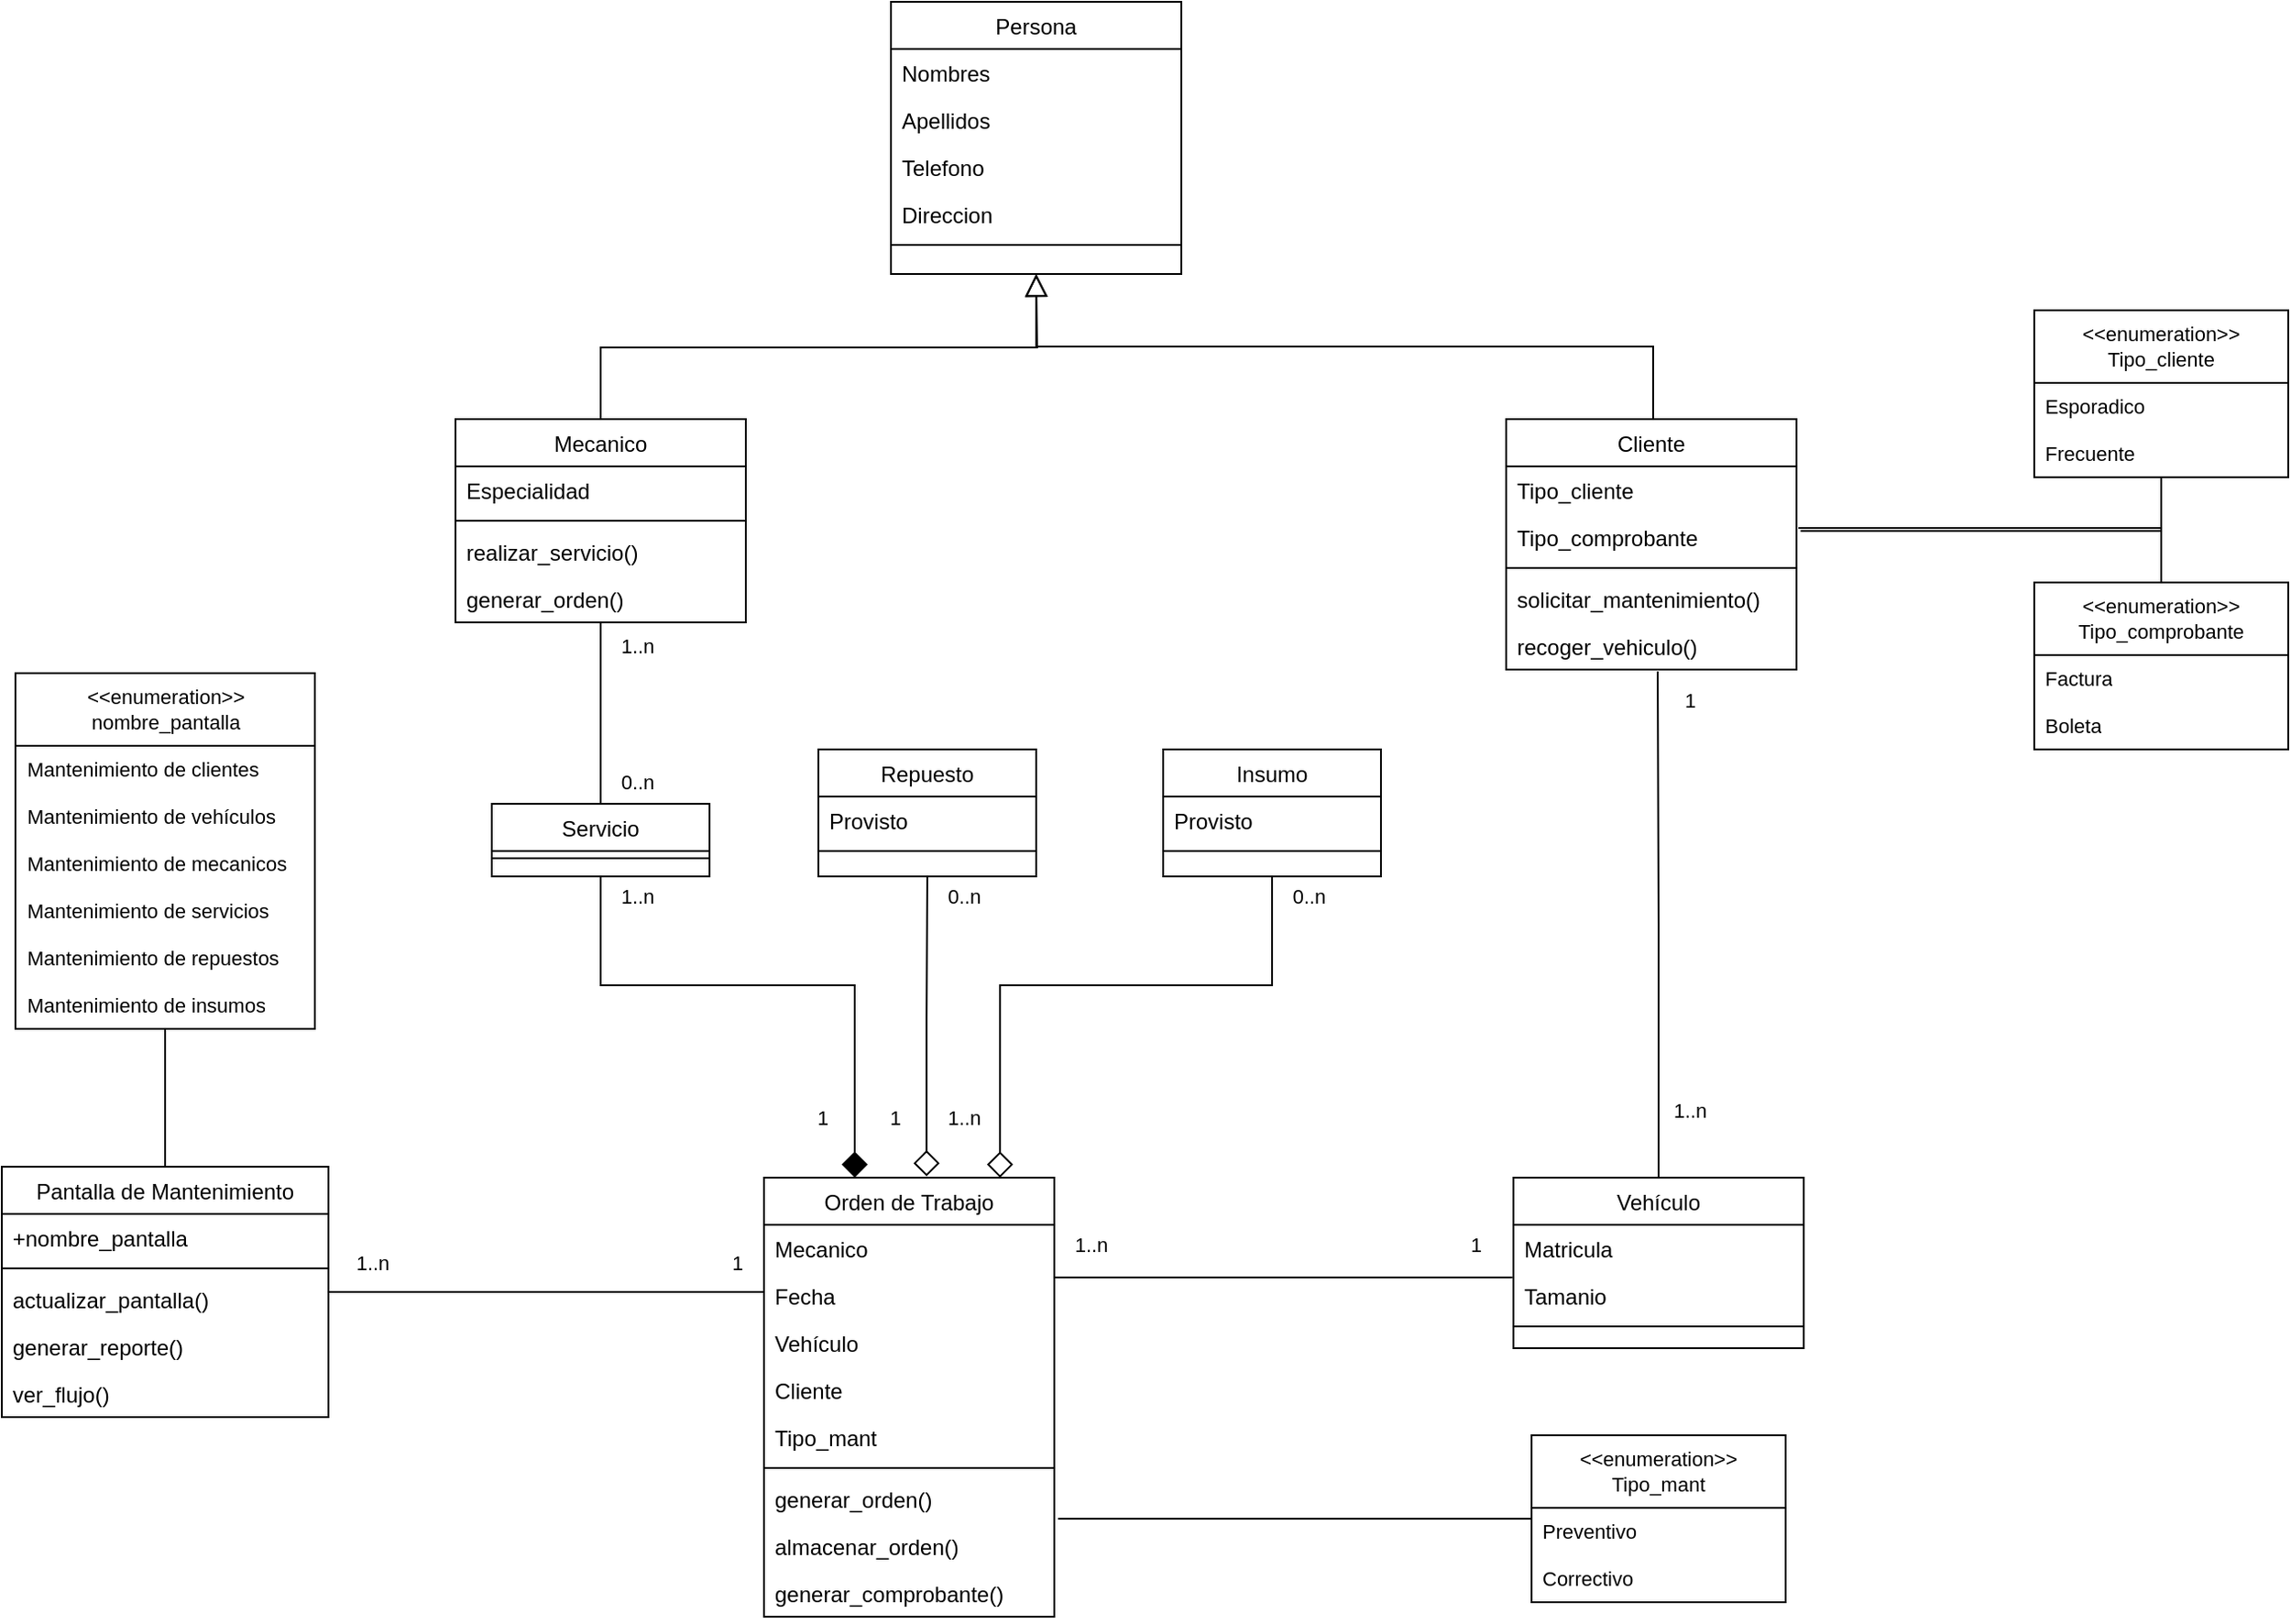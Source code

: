 <mxfile version="21.6.2" type="github">
  <diagram id="C5RBs43oDa-KdzZeNtuy" name="Page-1">
    <mxGraphModel dx="2049" dy="1137" grid="1" gridSize="10" guides="1" tooltips="1" connect="1" arrows="1" fold="1" page="1" pageScale="1" pageWidth="827" pageHeight="1169" math="0" shadow="0">
      <root>
        <mxCell id="WIyWlLk6GJQsqaUBKTNV-0" />
        <mxCell id="WIyWlLk6GJQsqaUBKTNV-1" parent="WIyWlLk6GJQsqaUBKTNV-0" />
        <mxCell id="Y1HQkw1NMaZdMYCOKT8y-12" style="edgeStyle=orthogonalEdgeStyle;rounded=0;orthogonalLoop=1;jettySize=auto;html=1;entryX=0.5;entryY=1;entryDx=0;entryDy=0;endArrow=none;endFill=0;startArrow=diamond;startFill=1;jumpSize=11;startSize=12;" edge="1" parent="WIyWlLk6GJQsqaUBKTNV-1" source="Y1HQkw1NMaZdMYCOKT8y-26" target="Y1HQkw1NMaZdMYCOKT8y-0">
          <mxGeometry relative="1" as="geometry">
            <mxPoint x="660" y="742" as="sourcePoint" />
            <Array as="points">
              <mxPoint x="660" y="692" />
              <mxPoint x="520" y="692" />
            </Array>
          </mxGeometry>
        </mxCell>
        <mxCell id="Y1HQkw1NMaZdMYCOKT8y-13" style="edgeStyle=orthogonalEdgeStyle;shape=connector;rounded=0;orthogonalLoop=1;jettySize=auto;html=1;entryX=0.5;entryY=1;entryDx=0;entryDy=0;labelBackgroundColor=default;strokeColor=default;fontFamily=Helvetica;fontSize=11;fontColor=default;endArrow=none;endFill=0;exitX=0.56;exitY=-0.003;exitDx=0;exitDy=0;exitPerimeter=0;startArrow=diamond;startFill=0;startSize=12;" edge="1" parent="WIyWlLk6GJQsqaUBKTNV-1" source="Y1HQkw1NMaZdMYCOKT8y-26" target="Y1HQkw1NMaZdMYCOKT8y-6">
          <mxGeometry relative="1" as="geometry">
            <mxPoint x="700" y="722" as="sourcePoint" />
          </mxGeometry>
        </mxCell>
        <mxCell id="Y1HQkw1NMaZdMYCOKT8y-14" style="edgeStyle=orthogonalEdgeStyle;shape=connector;rounded=0;orthogonalLoop=1;jettySize=auto;html=1;entryX=0.5;entryY=1;entryDx=0;entryDy=0;labelBackgroundColor=default;strokeColor=default;fontFamily=Helvetica;fontSize=11;fontColor=default;endArrow=none;endFill=0;exitX=0.813;exitY=0;exitDx=0;exitDy=0;startArrow=diamond;startFill=0;startSize=12;exitPerimeter=0;" edge="1" parent="WIyWlLk6GJQsqaUBKTNV-1" source="Y1HQkw1NMaZdMYCOKT8y-26" target="Y1HQkw1NMaZdMYCOKT8y-9">
          <mxGeometry relative="1" as="geometry">
            <mxPoint x="740" y="722" as="sourcePoint" />
            <Array as="points">
              <mxPoint x="740" y="692" />
              <mxPoint x="890" y="692" />
            </Array>
          </mxGeometry>
        </mxCell>
        <mxCell id="zkfFHV4jXpPFQw0GAbJ--17" value="Vehículo" style="swimlane;fontStyle=0;align=center;verticalAlign=top;childLayout=stackLayout;horizontal=1;startSize=26;horizontalStack=0;resizeParent=1;resizeLast=0;collapsible=1;marginBottom=0;rounded=0;shadow=0;strokeWidth=1;" parent="WIyWlLk6GJQsqaUBKTNV-1" vertex="1">
          <mxGeometry x="1023" y="798" width="160" height="94" as="geometry">
            <mxRectangle x="640" y="260" width="160" height="26" as="alternateBounds" />
          </mxGeometry>
        </mxCell>
        <mxCell id="zkfFHV4jXpPFQw0GAbJ--18" value="Matricula" style="text;align=left;verticalAlign=top;spacingLeft=4;spacingRight=4;overflow=hidden;rotatable=0;points=[[0,0.5],[1,0.5]];portConstraint=eastwest;" parent="zkfFHV4jXpPFQw0GAbJ--17" vertex="1">
          <mxGeometry y="26" width="160" height="26" as="geometry" />
        </mxCell>
        <mxCell id="zkfFHV4jXpPFQw0GAbJ--19" value="Tamanio" style="text;align=left;verticalAlign=top;spacingLeft=4;spacingRight=4;overflow=hidden;rotatable=0;points=[[0,0.5],[1,0.5]];portConstraint=eastwest;rounded=0;shadow=0;html=0;" parent="zkfFHV4jXpPFQw0GAbJ--17" vertex="1">
          <mxGeometry y="52" width="160" height="26" as="geometry" />
        </mxCell>
        <mxCell id="zkfFHV4jXpPFQw0GAbJ--23" value="" style="line;html=1;strokeWidth=1;align=left;verticalAlign=middle;spacingTop=-1;spacingLeft=3;spacingRight=3;rotatable=0;labelPosition=right;points=[];portConstraint=eastwest;" parent="zkfFHV4jXpPFQw0GAbJ--17" vertex="1">
          <mxGeometry y="78" width="160" height="8" as="geometry" />
        </mxCell>
        <mxCell id="zkfFHV4jXpPFQw0GAbJ--26" value="" style="endArrow=none;shadow=0;strokeWidth=1;rounded=0;endFill=0;edgeStyle=elbowEdgeStyle;elbow=vertical;exitX=1;exitY=0.5;exitDx=0;exitDy=0;entryX=-0.004;entryY=-0.03;entryDx=0;entryDy=0;entryPerimeter=0;" parent="WIyWlLk6GJQsqaUBKTNV-1" source="Y1HQkw1NMaZdMYCOKT8y-27" edge="1">
          <mxGeometry x="0.5" y="41" relative="1" as="geometry">
            <mxPoint x="780" y="790.706" as="sourcePoint" />
            <mxPoint x="1022.36" y="853.22" as="targetPoint" />
            <mxPoint x="-40" y="32" as="offset" />
            <Array as="points">
              <mxPoint x="890" y="853" />
            </Array>
          </mxGeometry>
        </mxCell>
        <mxCell id="Y1HQkw1NMaZdMYCOKT8y-0" value="Servicio" style="swimlane;fontStyle=0;align=center;verticalAlign=top;childLayout=stackLayout;horizontal=1;startSize=26;horizontalStack=0;resizeParent=1;resizeLast=0;collapsible=1;marginBottom=0;rounded=0;shadow=0;strokeWidth=1;" vertex="1" parent="WIyWlLk6GJQsqaUBKTNV-1">
          <mxGeometry x="460" y="592" width="120" height="40" as="geometry">
            <mxRectangle x="350" y="490" width="170" height="26" as="alternateBounds" />
          </mxGeometry>
        </mxCell>
        <mxCell id="Y1HQkw1NMaZdMYCOKT8y-2" value="" style="line;html=1;strokeWidth=1;align=left;verticalAlign=middle;spacingTop=-1;spacingLeft=3;spacingRight=3;rotatable=0;labelPosition=right;points=[];portConstraint=eastwest;" vertex="1" parent="Y1HQkw1NMaZdMYCOKT8y-0">
          <mxGeometry y="26" width="120" height="8" as="geometry" />
        </mxCell>
        <mxCell id="Y1HQkw1NMaZdMYCOKT8y-6" value="Repuesto" style="swimlane;fontStyle=0;align=center;verticalAlign=top;childLayout=stackLayout;horizontal=1;startSize=26;horizontalStack=0;resizeParent=1;resizeLast=0;collapsible=1;marginBottom=0;rounded=0;shadow=0;strokeWidth=1;" vertex="1" parent="WIyWlLk6GJQsqaUBKTNV-1">
          <mxGeometry x="640" y="562" width="120" height="70" as="geometry">
            <mxRectangle x="340" y="380" width="170" height="26" as="alternateBounds" />
          </mxGeometry>
        </mxCell>
        <mxCell id="Y1HQkw1NMaZdMYCOKT8y-71" value="Provisto" style="text;align=left;verticalAlign=top;spacingLeft=4;spacingRight=4;overflow=hidden;rotatable=0;points=[[0,0.5],[1,0.5]];portConstraint=eastwest;" vertex="1" parent="Y1HQkw1NMaZdMYCOKT8y-6">
          <mxGeometry y="26" width="120" height="26" as="geometry" />
        </mxCell>
        <mxCell id="Y1HQkw1NMaZdMYCOKT8y-8" value="" style="line;html=1;strokeWidth=1;align=left;verticalAlign=middle;spacingTop=-1;spacingLeft=3;spacingRight=3;rotatable=0;labelPosition=right;points=[];portConstraint=eastwest;" vertex="1" parent="Y1HQkw1NMaZdMYCOKT8y-6">
          <mxGeometry y="52" width="120" height="8" as="geometry" />
        </mxCell>
        <mxCell id="Y1HQkw1NMaZdMYCOKT8y-9" value="Insumo" style="swimlane;fontStyle=0;align=center;verticalAlign=top;childLayout=stackLayout;horizontal=1;startSize=26;horizontalStack=0;resizeParent=1;resizeLast=0;collapsible=1;marginBottom=0;rounded=0;shadow=0;strokeWidth=1;" vertex="1" parent="WIyWlLk6GJQsqaUBKTNV-1">
          <mxGeometry x="830" y="562" width="120" height="70" as="geometry">
            <mxRectangle x="340" y="380" width="170" height="26" as="alternateBounds" />
          </mxGeometry>
        </mxCell>
        <mxCell id="Y1HQkw1NMaZdMYCOKT8y-10" value="Provisto" style="text;align=left;verticalAlign=top;spacingLeft=4;spacingRight=4;overflow=hidden;rotatable=0;points=[[0,0.5],[1,0.5]];portConstraint=eastwest;" vertex="1" parent="Y1HQkw1NMaZdMYCOKT8y-9">
          <mxGeometry y="26" width="120" height="26" as="geometry" />
        </mxCell>
        <mxCell id="Y1HQkw1NMaZdMYCOKT8y-11" value="" style="line;html=1;strokeWidth=1;align=left;verticalAlign=middle;spacingTop=-1;spacingLeft=3;spacingRight=3;rotatable=0;labelPosition=right;points=[];portConstraint=eastwest;" vertex="1" parent="Y1HQkw1NMaZdMYCOKT8y-9">
          <mxGeometry y="52" width="120" height="8" as="geometry" />
        </mxCell>
        <mxCell id="Y1HQkw1NMaZdMYCOKT8y-26" value="Orden de Trabajo" style="swimlane;fontStyle=0;align=center;verticalAlign=top;childLayout=stackLayout;horizontal=1;startSize=26;horizontalStack=0;resizeParent=1;resizeLast=0;collapsible=1;marginBottom=0;rounded=0;shadow=0;strokeWidth=1;" vertex="1" parent="WIyWlLk6GJQsqaUBKTNV-1">
          <mxGeometry x="610" y="798" width="160" height="242" as="geometry">
            <mxRectangle x="500" y="647" width="160" height="26" as="alternateBounds" />
          </mxGeometry>
        </mxCell>
        <mxCell id="Y1HQkw1NMaZdMYCOKT8y-27" value="Mecanico" style="text;align=left;verticalAlign=top;spacingLeft=4;spacingRight=4;overflow=hidden;rotatable=0;points=[[0,0.5],[1,0.5]];portConstraint=eastwest;" vertex="1" parent="Y1HQkw1NMaZdMYCOKT8y-26">
          <mxGeometry y="26" width="160" height="26" as="geometry" />
        </mxCell>
        <mxCell id="Y1HQkw1NMaZdMYCOKT8y-28" value="Fecha" style="text;align=left;verticalAlign=top;spacingLeft=4;spacingRight=4;overflow=hidden;rotatable=0;points=[[0,0.5],[1,0.5]];portConstraint=eastwest;rounded=0;shadow=0;html=0;" vertex="1" parent="Y1HQkw1NMaZdMYCOKT8y-26">
          <mxGeometry y="52" width="160" height="26" as="geometry" />
        </mxCell>
        <mxCell id="Y1HQkw1NMaZdMYCOKT8y-29" value="Vehículo" style="text;align=left;verticalAlign=top;spacingLeft=4;spacingRight=4;overflow=hidden;rotatable=0;points=[[0,0.5],[1,0.5]];portConstraint=eastwest;rounded=0;shadow=0;html=0;" vertex="1" parent="Y1HQkw1NMaZdMYCOKT8y-26">
          <mxGeometry y="78" width="160" height="26" as="geometry" />
        </mxCell>
        <mxCell id="Y1HQkw1NMaZdMYCOKT8y-49" value="Cliente" style="text;align=left;verticalAlign=top;spacingLeft=4;spacingRight=4;overflow=hidden;rotatable=0;points=[[0,0.5],[1,0.5]];portConstraint=eastwest;rounded=0;shadow=0;html=0;" vertex="1" parent="Y1HQkw1NMaZdMYCOKT8y-26">
          <mxGeometry y="104" width="160" height="26" as="geometry" />
        </mxCell>
        <mxCell id="Y1HQkw1NMaZdMYCOKT8y-50" value="Tipo_mant" style="text;align=left;verticalAlign=top;spacingLeft=4;spacingRight=4;overflow=hidden;rotatable=0;points=[[0,0.5],[1,0.5]];portConstraint=eastwest;rounded=0;shadow=0;html=0;" vertex="1" parent="Y1HQkw1NMaZdMYCOKT8y-26">
          <mxGeometry y="130" width="160" height="26" as="geometry" />
        </mxCell>
        <mxCell id="Y1HQkw1NMaZdMYCOKT8y-30" value="" style="line;html=1;strokeWidth=1;align=left;verticalAlign=middle;spacingTop=-1;spacingLeft=3;spacingRight=3;rotatable=0;labelPosition=right;points=[];portConstraint=eastwest;" vertex="1" parent="Y1HQkw1NMaZdMYCOKT8y-26">
          <mxGeometry y="156" width="160" height="8" as="geometry" />
        </mxCell>
        <mxCell id="Y1HQkw1NMaZdMYCOKT8y-31" value="generar_orden()" style="text;align=left;verticalAlign=top;spacingLeft=4;spacingRight=4;overflow=hidden;rotatable=0;points=[[0,0.5],[1,0.5]];portConstraint=eastwest;" vertex="1" parent="Y1HQkw1NMaZdMYCOKT8y-26">
          <mxGeometry y="164" width="160" height="26" as="geometry" />
        </mxCell>
        <mxCell id="Y1HQkw1NMaZdMYCOKT8y-32" value="almacenar_orden()" style="text;align=left;verticalAlign=top;spacingLeft=4;spacingRight=4;overflow=hidden;rotatable=0;points=[[0,0.5],[1,0.5]];portConstraint=eastwest;" vertex="1" parent="Y1HQkw1NMaZdMYCOKT8y-26">
          <mxGeometry y="190" width="160" height="26" as="geometry" />
        </mxCell>
        <mxCell id="Y1HQkw1NMaZdMYCOKT8y-90" value="generar_comprobante()" style="text;align=left;verticalAlign=top;spacingLeft=4;spacingRight=4;overflow=hidden;rotatable=0;points=[[0,0.5],[1,0.5]];portConstraint=eastwest;" vertex="1" parent="Y1HQkw1NMaZdMYCOKT8y-26">
          <mxGeometry y="216" width="160" height="26" as="geometry" />
        </mxCell>
        <mxCell id="Y1HQkw1NMaZdMYCOKT8y-72" style="edgeStyle=orthogonalEdgeStyle;shape=connector;rounded=0;orthogonalLoop=1;jettySize=auto;html=1;entryX=0;entryY=0.5;entryDx=0;entryDy=0;labelBackgroundColor=default;strokeColor=default;fontFamily=Helvetica;fontSize=11;fontColor=default;endArrow=none;endFill=0;" edge="1" parent="WIyWlLk6GJQsqaUBKTNV-1" source="Y1HQkw1NMaZdMYCOKT8y-33" target="Y1HQkw1NMaZdMYCOKT8y-29">
          <mxGeometry relative="1" as="geometry">
            <Array as="points">
              <mxPoint x="610" y="861" />
            </Array>
          </mxGeometry>
        </mxCell>
        <mxCell id="Y1HQkw1NMaZdMYCOKT8y-33" value="Pantalla de Mantenimiento" style="swimlane;fontStyle=0;align=center;verticalAlign=top;childLayout=stackLayout;horizontal=1;startSize=26;horizontalStack=0;resizeParent=1;resizeLast=0;collapsible=1;marginBottom=0;rounded=0;shadow=0;strokeWidth=1;" vertex="1" parent="WIyWlLk6GJQsqaUBKTNV-1">
          <mxGeometry x="190" y="792" width="180" height="138" as="geometry">
            <mxRectangle x="640" y="260" width="160" height="26" as="alternateBounds" />
          </mxGeometry>
        </mxCell>
        <mxCell id="Y1HQkw1NMaZdMYCOKT8y-34" value="+nombre_pantalla" style="text;align=left;verticalAlign=top;spacingLeft=4;spacingRight=4;overflow=hidden;rotatable=0;points=[[0,0.5],[1,0.5]];portConstraint=eastwest;" vertex="1" parent="Y1HQkw1NMaZdMYCOKT8y-33">
          <mxGeometry y="26" width="180" height="26" as="geometry" />
        </mxCell>
        <mxCell id="Y1HQkw1NMaZdMYCOKT8y-37" value="" style="line;html=1;strokeWidth=1;align=left;verticalAlign=middle;spacingTop=-1;spacingLeft=3;spacingRight=3;rotatable=0;labelPosition=right;points=[];portConstraint=eastwest;" vertex="1" parent="Y1HQkw1NMaZdMYCOKT8y-33">
          <mxGeometry y="52" width="180" height="8" as="geometry" />
        </mxCell>
        <mxCell id="Y1HQkw1NMaZdMYCOKT8y-38" value="actualizar_pantalla()" style="text;align=left;verticalAlign=top;spacingLeft=4;spacingRight=4;overflow=hidden;rotatable=0;points=[[0,0.5],[1,0.5]];portConstraint=eastwest;" vertex="1" parent="Y1HQkw1NMaZdMYCOKT8y-33">
          <mxGeometry y="60" width="180" height="26" as="geometry" />
        </mxCell>
        <mxCell id="Y1HQkw1NMaZdMYCOKT8y-91" value="generar_reporte()" style="text;align=left;verticalAlign=top;spacingLeft=4;spacingRight=4;overflow=hidden;rotatable=0;points=[[0,0.5],[1,0.5]];portConstraint=eastwest;" vertex="1" parent="Y1HQkw1NMaZdMYCOKT8y-33">
          <mxGeometry y="86" width="180" height="26" as="geometry" />
        </mxCell>
        <mxCell id="Y1HQkw1NMaZdMYCOKT8y-92" value="ver_flujo()" style="text;align=left;verticalAlign=top;spacingLeft=4;spacingRight=4;overflow=hidden;rotatable=0;points=[[0,0.5],[1,0.5]];portConstraint=eastwest;" vertex="1" parent="Y1HQkw1NMaZdMYCOKT8y-33">
          <mxGeometry y="112" width="180" height="26" as="geometry" />
        </mxCell>
        <mxCell id="Y1HQkw1NMaZdMYCOKT8y-70" style="edgeStyle=orthogonalEdgeStyle;shape=connector;rounded=0;orthogonalLoop=1;jettySize=auto;html=1;labelBackgroundColor=default;strokeColor=default;fontFamily=Helvetica;fontSize=11;fontColor=default;endArrow=block;endFill=0;endSize=10;entryX=0.5;entryY=1;entryDx=0;entryDy=0;" edge="1" parent="WIyWlLk6GJQsqaUBKTNV-1" target="Y1HQkw1NMaZdMYCOKT8y-59">
          <mxGeometry relative="1" as="geometry">
            <mxPoint x="780" y="310" as="targetPoint" />
            <mxPoint x="1100" y="380" as="sourcePoint" />
            <Array as="points">
              <mxPoint x="1100" y="340" />
              <mxPoint x="760" y="340" />
            </Array>
          </mxGeometry>
        </mxCell>
        <mxCell id="Y1HQkw1NMaZdMYCOKT8y-47" style="edgeStyle=orthogonalEdgeStyle;shape=connector;rounded=0;orthogonalLoop=1;jettySize=auto;html=1;entryX=0.522;entryY=1.038;entryDx=0;entryDy=0;labelBackgroundColor=default;strokeColor=default;fontFamily=Helvetica;fontSize=11;fontColor=default;endArrow=none;endFill=0;entryPerimeter=0;" edge="1" parent="WIyWlLk6GJQsqaUBKTNV-1" source="zkfFHV4jXpPFQw0GAbJ--17" target="Y1HQkw1NMaZdMYCOKT8y-116">
          <mxGeometry relative="1" as="geometry">
            <mxPoint x="1100" y="520" as="targetPoint" />
          </mxGeometry>
        </mxCell>
        <mxCell id="Y1HQkw1NMaZdMYCOKT8y-58" style="edgeStyle=orthogonalEdgeStyle;shape=connector;rounded=0;orthogonalLoop=1;jettySize=auto;html=1;entryX=0.5;entryY=0;entryDx=0;entryDy=0;labelBackgroundColor=default;strokeColor=default;fontFamily=Helvetica;fontSize=11;fontColor=default;endArrow=none;endFill=0;" edge="1" parent="WIyWlLk6GJQsqaUBKTNV-1" source="Y1HQkw1NMaZdMYCOKT8y-51" target="Y1HQkw1NMaZdMYCOKT8y-0">
          <mxGeometry relative="1" as="geometry" />
        </mxCell>
        <mxCell id="Y1HQkw1NMaZdMYCOKT8y-69" style="edgeStyle=orthogonalEdgeStyle;shape=connector;rounded=0;orthogonalLoop=1;jettySize=auto;html=1;labelBackgroundColor=default;strokeColor=default;fontFamily=Helvetica;fontSize=11;fontColor=default;endArrow=block;endFill=0;exitX=0.5;exitY=0;exitDx=0;exitDy=0;strokeWidth=1;endSize=10;" edge="1" parent="WIyWlLk6GJQsqaUBKTNV-1" source="Y1HQkw1NMaZdMYCOKT8y-51">
          <mxGeometry relative="1" as="geometry">
            <mxPoint x="760" y="300" as="targetPoint" />
          </mxGeometry>
        </mxCell>
        <mxCell id="Y1HQkw1NMaZdMYCOKT8y-51" value="Mecanico" style="swimlane;fontStyle=0;align=center;verticalAlign=top;childLayout=stackLayout;horizontal=1;startSize=26;horizontalStack=0;resizeParent=1;resizeLast=0;collapsible=1;marginBottom=0;rounded=0;shadow=0;strokeWidth=1;" vertex="1" parent="WIyWlLk6GJQsqaUBKTNV-1">
          <mxGeometry x="440" y="380" width="160" height="112" as="geometry">
            <mxRectangle x="640" y="260" width="160" height="26" as="alternateBounds" />
          </mxGeometry>
        </mxCell>
        <mxCell id="Y1HQkw1NMaZdMYCOKT8y-53" value="Especialidad" style="text;align=left;verticalAlign=top;spacingLeft=4;spacingRight=4;overflow=hidden;rotatable=0;points=[[0,0.5],[1,0.5]];portConstraint=eastwest;rounded=0;shadow=0;html=0;" vertex="1" parent="Y1HQkw1NMaZdMYCOKT8y-51">
          <mxGeometry y="26" width="160" height="26" as="geometry" />
        </mxCell>
        <mxCell id="Y1HQkw1NMaZdMYCOKT8y-55" value="" style="line;html=1;strokeWidth=1;align=left;verticalAlign=middle;spacingTop=-1;spacingLeft=3;spacingRight=3;rotatable=0;labelPosition=right;points=[];portConstraint=eastwest;" vertex="1" parent="Y1HQkw1NMaZdMYCOKT8y-51">
          <mxGeometry y="52" width="160" height="8" as="geometry" />
        </mxCell>
        <mxCell id="Y1HQkw1NMaZdMYCOKT8y-56" value="realizar_servicio()" style="text;align=left;verticalAlign=top;spacingLeft=4;spacingRight=4;overflow=hidden;rotatable=0;points=[[0,0.5],[1,0.5]];portConstraint=eastwest;" vertex="1" parent="Y1HQkw1NMaZdMYCOKT8y-51">
          <mxGeometry y="60" width="160" height="26" as="geometry" />
        </mxCell>
        <mxCell id="Y1HQkw1NMaZdMYCOKT8y-89" value="generar_orden()" style="text;align=left;verticalAlign=top;spacingLeft=4;spacingRight=4;overflow=hidden;rotatable=0;points=[[0,0.5],[1,0.5]];portConstraint=eastwest;" vertex="1" parent="Y1HQkw1NMaZdMYCOKT8y-51">
          <mxGeometry y="86" width="160" height="26" as="geometry" />
        </mxCell>
        <mxCell id="Y1HQkw1NMaZdMYCOKT8y-59" value="Persona" style="swimlane;fontStyle=0;align=center;verticalAlign=top;childLayout=stackLayout;horizontal=1;startSize=26;horizontalStack=0;resizeParent=1;resizeLast=0;collapsible=1;marginBottom=0;rounded=0;shadow=0;strokeWidth=1;" vertex="1" parent="WIyWlLk6GJQsqaUBKTNV-1">
          <mxGeometry x="680" y="150" width="160" height="150" as="geometry">
            <mxRectangle x="640" y="260" width="160" height="26" as="alternateBounds" />
          </mxGeometry>
        </mxCell>
        <mxCell id="Y1HQkw1NMaZdMYCOKT8y-60" value="Nombres" style="text;align=left;verticalAlign=top;spacingLeft=4;spacingRight=4;overflow=hidden;rotatable=0;points=[[0,0.5],[1,0.5]];portConstraint=eastwest;" vertex="1" parent="Y1HQkw1NMaZdMYCOKT8y-59">
          <mxGeometry y="26" width="160" height="26" as="geometry" />
        </mxCell>
        <mxCell id="Y1HQkw1NMaZdMYCOKT8y-61" value="Apellidos" style="text;align=left;verticalAlign=top;spacingLeft=4;spacingRight=4;overflow=hidden;rotatable=0;points=[[0,0.5],[1,0.5]];portConstraint=eastwest;rounded=0;shadow=0;html=0;" vertex="1" parent="Y1HQkw1NMaZdMYCOKT8y-59">
          <mxGeometry y="52" width="160" height="26" as="geometry" />
        </mxCell>
        <mxCell id="Y1HQkw1NMaZdMYCOKT8y-62" value="Telefono" style="text;align=left;verticalAlign=top;spacingLeft=4;spacingRight=4;overflow=hidden;rotatable=0;points=[[0,0.5],[1,0.5]];portConstraint=eastwest;rounded=0;shadow=0;html=0;" vertex="1" parent="Y1HQkw1NMaZdMYCOKT8y-59">
          <mxGeometry y="78" width="160" height="26" as="geometry" />
        </mxCell>
        <mxCell id="Y1HQkw1NMaZdMYCOKT8y-66" value="Direccion" style="text;align=left;verticalAlign=top;spacingLeft=4;spacingRight=4;overflow=hidden;rotatable=0;points=[[0,0.5],[1,0.5]];portConstraint=eastwest;rounded=0;shadow=0;html=0;" vertex="1" parent="Y1HQkw1NMaZdMYCOKT8y-59">
          <mxGeometry y="104" width="160" height="26" as="geometry" />
        </mxCell>
        <mxCell id="Y1HQkw1NMaZdMYCOKT8y-63" value="" style="line;html=1;strokeWidth=1;align=left;verticalAlign=middle;spacingTop=-1;spacingLeft=3;spacingRight=3;rotatable=0;labelPosition=right;points=[];portConstraint=eastwest;" vertex="1" parent="Y1HQkw1NMaZdMYCOKT8y-59">
          <mxGeometry y="130" width="160" height="8" as="geometry" />
        </mxCell>
        <mxCell id="Y1HQkw1NMaZdMYCOKT8y-80" style="edgeStyle=orthogonalEdgeStyle;shape=connector;rounded=0;orthogonalLoop=1;jettySize=auto;html=1;entryX=1.014;entryY=0.369;entryDx=0;entryDy=0;entryPerimeter=0;labelBackgroundColor=default;strokeColor=default;fontFamily=Helvetica;fontSize=11;fontColor=default;endArrow=none;endFill=0;" edge="1" parent="WIyWlLk6GJQsqaUBKTNV-1" source="Y1HQkw1NMaZdMYCOKT8y-73" target="Y1HQkw1NMaZdMYCOKT8y-88">
          <mxGeometry relative="1" as="geometry">
            <mxPoint x="1179.2" y="436.03" as="targetPoint" />
          </mxGeometry>
        </mxCell>
        <mxCell id="Y1HQkw1NMaZdMYCOKT8y-73" value="&amp;lt;&amp;lt;enumeration&amp;gt;&amp;gt;&lt;br&gt;Tipo_cliente" style="swimlane;fontStyle=0;childLayout=stackLayout;horizontal=1;startSize=40;fillColor=none;horizontalStack=0;resizeParent=1;resizeParentMax=0;resizeLast=0;collapsible=1;marginBottom=0;whiteSpace=wrap;html=1;fontFamily=Helvetica;fontSize=11;fontColor=default;" vertex="1" parent="WIyWlLk6GJQsqaUBKTNV-1">
          <mxGeometry x="1310" y="320" width="140" height="92" as="geometry" />
        </mxCell>
        <mxCell id="Y1HQkw1NMaZdMYCOKT8y-74" value="Esporadico" style="text;strokeColor=none;fillColor=none;align=left;verticalAlign=top;spacingLeft=4;spacingRight=4;overflow=hidden;rotatable=0;points=[[0,0.5],[1,0.5]];portConstraint=eastwest;whiteSpace=wrap;html=1;fontSize=11;fontFamily=Helvetica;fontColor=default;" vertex="1" parent="Y1HQkw1NMaZdMYCOKT8y-73">
          <mxGeometry y="40" width="140" height="26" as="geometry" />
        </mxCell>
        <mxCell id="Y1HQkw1NMaZdMYCOKT8y-75" value="Frecuente" style="text;strokeColor=none;fillColor=none;align=left;verticalAlign=top;spacingLeft=4;spacingRight=4;overflow=hidden;rotatable=0;points=[[0,0.5],[1,0.5]];portConstraint=eastwest;whiteSpace=wrap;html=1;fontSize=11;fontFamily=Helvetica;fontColor=default;" vertex="1" parent="Y1HQkw1NMaZdMYCOKT8y-73">
          <mxGeometry y="66" width="140" height="26" as="geometry" />
        </mxCell>
        <mxCell id="Y1HQkw1NMaZdMYCOKT8y-81" style="edgeStyle=orthogonalEdgeStyle;shape=connector;rounded=0;orthogonalLoop=1;jettySize=auto;html=1;labelBackgroundColor=default;strokeColor=default;fontFamily=Helvetica;fontSize=11;fontColor=default;endArrow=none;endFill=0;" edge="1" parent="WIyWlLk6GJQsqaUBKTNV-1" source="Y1HQkw1NMaZdMYCOKT8y-77">
          <mxGeometry relative="1" as="geometry">
            <mxPoint x="1180" y="440" as="targetPoint" />
            <Array as="points">
              <mxPoint x="1380" y="440" />
            </Array>
          </mxGeometry>
        </mxCell>
        <mxCell id="Y1HQkw1NMaZdMYCOKT8y-77" value="&amp;lt;&amp;lt;enumeration&amp;gt;&amp;gt;&lt;br&gt;Tipo_comprobante" style="swimlane;fontStyle=0;childLayout=stackLayout;horizontal=1;startSize=40;fillColor=none;horizontalStack=0;resizeParent=1;resizeParentMax=0;resizeLast=0;collapsible=1;marginBottom=0;whiteSpace=wrap;html=1;fontFamily=Helvetica;fontSize=11;fontColor=default;" vertex="1" parent="WIyWlLk6GJQsqaUBKTNV-1">
          <mxGeometry x="1310" y="470" width="140" height="92" as="geometry" />
        </mxCell>
        <mxCell id="Y1HQkw1NMaZdMYCOKT8y-78" value="Factura" style="text;strokeColor=none;fillColor=none;align=left;verticalAlign=top;spacingLeft=4;spacingRight=4;overflow=hidden;rotatable=0;points=[[0,0.5],[1,0.5]];portConstraint=eastwest;whiteSpace=wrap;html=1;fontSize=11;fontFamily=Helvetica;fontColor=default;" vertex="1" parent="Y1HQkw1NMaZdMYCOKT8y-77">
          <mxGeometry y="40" width="140" height="26" as="geometry" />
        </mxCell>
        <mxCell id="Y1HQkw1NMaZdMYCOKT8y-79" value="Boleta" style="text;strokeColor=none;fillColor=none;align=left;verticalAlign=top;spacingLeft=4;spacingRight=4;overflow=hidden;rotatable=0;points=[[0,0.5],[1,0.5]];portConstraint=eastwest;whiteSpace=wrap;html=1;fontSize=11;fontFamily=Helvetica;fontColor=default;" vertex="1" parent="Y1HQkw1NMaZdMYCOKT8y-77">
          <mxGeometry y="66" width="140" height="26" as="geometry" />
        </mxCell>
        <mxCell id="Y1HQkw1NMaZdMYCOKT8y-83" value="Cliente" style="swimlane;fontStyle=0;align=center;verticalAlign=top;childLayout=stackLayout;horizontal=1;startSize=26;horizontalStack=0;resizeParent=1;resizeLast=0;collapsible=1;marginBottom=0;rounded=0;shadow=0;strokeWidth=1;" vertex="1" parent="WIyWlLk6GJQsqaUBKTNV-1">
          <mxGeometry x="1019" y="380" width="160" height="138" as="geometry">
            <mxRectangle x="640" y="260" width="160" height="26" as="alternateBounds" />
          </mxGeometry>
        </mxCell>
        <mxCell id="Y1HQkw1NMaZdMYCOKT8y-84" value="Tipo_cliente" style="text;align=left;verticalAlign=top;spacingLeft=4;spacingRight=4;overflow=hidden;rotatable=0;points=[[0,0.5],[1,0.5]];portConstraint=eastwest;rounded=0;shadow=0;html=0;" vertex="1" parent="Y1HQkw1NMaZdMYCOKT8y-83">
          <mxGeometry y="26" width="160" height="26" as="geometry" />
        </mxCell>
        <mxCell id="Y1HQkw1NMaZdMYCOKT8y-88" value="Tipo_comprobante" style="text;align=left;verticalAlign=top;spacingLeft=4;spacingRight=4;overflow=hidden;rotatable=0;points=[[0,0.5],[1,0.5]];portConstraint=eastwest;rounded=0;shadow=0;html=0;" vertex="1" parent="Y1HQkw1NMaZdMYCOKT8y-83">
          <mxGeometry y="52" width="160" height="26" as="geometry" />
        </mxCell>
        <mxCell id="Y1HQkw1NMaZdMYCOKT8y-85" value="" style="line;html=1;strokeWidth=1;align=left;verticalAlign=middle;spacingTop=-1;spacingLeft=3;spacingRight=3;rotatable=0;labelPosition=right;points=[];portConstraint=eastwest;" vertex="1" parent="Y1HQkw1NMaZdMYCOKT8y-83">
          <mxGeometry y="78" width="160" height="8" as="geometry" />
        </mxCell>
        <mxCell id="Y1HQkw1NMaZdMYCOKT8y-86" value="solicitar_mantenimiento()" style="text;align=left;verticalAlign=top;spacingLeft=4;spacingRight=4;overflow=hidden;rotatable=0;points=[[0,0.5],[1,0.5]];portConstraint=eastwest;" vertex="1" parent="Y1HQkw1NMaZdMYCOKT8y-83">
          <mxGeometry y="86" width="160" height="26" as="geometry" />
        </mxCell>
        <mxCell id="Y1HQkw1NMaZdMYCOKT8y-116" value="recoger_vehiculo()" style="text;align=left;verticalAlign=top;spacingLeft=4;spacingRight=4;overflow=hidden;rotatable=0;points=[[0,0.5],[1,0.5]];portConstraint=eastwest;" vertex="1" parent="Y1HQkw1NMaZdMYCOKT8y-83">
          <mxGeometry y="112" width="160" height="26" as="geometry" />
        </mxCell>
        <mxCell id="Y1HQkw1NMaZdMYCOKT8y-93" value="1..n" style="text;html=1;align=center;verticalAlign=middle;resizable=0;points=[];autosize=1;strokeColor=none;fillColor=none;fontSize=11;fontFamily=Helvetica;fontColor=default;" vertex="1" parent="WIyWlLk6GJQsqaUBKTNV-1">
          <mxGeometry x="374" y="830" width="40" height="30" as="geometry" />
        </mxCell>
        <mxCell id="Y1HQkw1NMaZdMYCOKT8y-94" value="1..n" style="text;html=1;align=center;verticalAlign=middle;resizable=0;points=[];autosize=1;strokeColor=none;fillColor=none;fontSize=11;fontFamily=Helvetica;fontColor=default;" vertex="1" parent="WIyWlLk6GJQsqaUBKTNV-1">
          <mxGeometry x="520" y="490" width="40" height="30" as="geometry" />
        </mxCell>
        <mxCell id="Y1HQkw1NMaZdMYCOKT8y-95" value="0..n" style="text;html=1;align=center;verticalAlign=middle;resizable=0;points=[];autosize=1;strokeColor=none;fillColor=none;fontSize=11;fontFamily=Helvetica;fontColor=default;" vertex="1" parent="WIyWlLk6GJQsqaUBKTNV-1">
          <mxGeometry x="520" y="565" width="40" height="30" as="geometry" />
        </mxCell>
        <mxCell id="Y1HQkw1NMaZdMYCOKT8y-96" value="1" style="text;html=1;align=center;verticalAlign=middle;resizable=0;points=[];autosize=1;strokeColor=none;fillColor=none;fontSize=11;fontFamily=Helvetica;fontColor=default;" vertex="1" parent="WIyWlLk6GJQsqaUBKTNV-1">
          <mxGeometry x="1105" y="520" width="30" height="30" as="geometry" />
        </mxCell>
        <mxCell id="Y1HQkw1NMaZdMYCOKT8y-97" value="1..n" style="text;html=1;align=center;verticalAlign=middle;resizable=0;points=[];autosize=1;strokeColor=none;fillColor=none;fontSize=11;fontFamily=Helvetica;fontColor=default;" vertex="1" parent="WIyWlLk6GJQsqaUBKTNV-1">
          <mxGeometry x="1100" y="746" width="40" height="30" as="geometry" />
        </mxCell>
        <mxCell id="Y1HQkw1NMaZdMYCOKT8y-98" value="1" style="text;html=1;align=center;verticalAlign=middle;resizable=0;points=[];autosize=1;strokeColor=none;fillColor=none;fontSize=11;fontFamily=Helvetica;fontColor=default;" vertex="1" parent="WIyWlLk6GJQsqaUBKTNV-1">
          <mxGeometry x="580" y="830" width="30" height="30" as="geometry" />
        </mxCell>
        <mxCell id="Y1HQkw1NMaZdMYCOKT8y-99" value="1..n" style="text;html=1;align=center;verticalAlign=middle;resizable=0;points=[];autosize=1;strokeColor=none;fillColor=none;fontSize=11;fontFamily=Helvetica;fontColor=default;" vertex="1" parent="WIyWlLk6GJQsqaUBKTNV-1">
          <mxGeometry x="520" y="628" width="40" height="30" as="geometry" />
        </mxCell>
        <mxCell id="Y1HQkw1NMaZdMYCOKT8y-100" value="0..n" style="text;html=1;align=center;verticalAlign=middle;resizable=0;points=[];autosize=1;strokeColor=none;fillColor=none;fontSize=11;fontFamily=Helvetica;fontColor=default;" vertex="1" parent="WIyWlLk6GJQsqaUBKTNV-1">
          <mxGeometry x="700" y="628" width="40" height="30" as="geometry" />
        </mxCell>
        <mxCell id="Y1HQkw1NMaZdMYCOKT8y-101" value="0..n" style="text;html=1;align=center;verticalAlign=middle;resizable=0;points=[];autosize=1;strokeColor=none;fillColor=none;fontSize=11;fontFamily=Helvetica;fontColor=default;" vertex="1" parent="WIyWlLk6GJQsqaUBKTNV-1">
          <mxGeometry x="890" y="628" width="40" height="30" as="geometry" />
        </mxCell>
        <mxCell id="Y1HQkw1NMaZdMYCOKT8y-102" value="1" style="text;html=1;align=center;verticalAlign=middle;resizable=0;points=[];autosize=1;strokeColor=none;fillColor=none;fontSize=11;fontFamily=Helvetica;fontColor=default;" vertex="1" parent="WIyWlLk6GJQsqaUBKTNV-1">
          <mxGeometry x="627" y="750" width="30" height="30" as="geometry" />
        </mxCell>
        <mxCell id="Y1HQkw1NMaZdMYCOKT8y-103" value="1" style="text;html=1;align=center;verticalAlign=middle;resizable=0;points=[];autosize=1;strokeColor=none;fillColor=none;fontSize=11;fontFamily=Helvetica;fontColor=default;" vertex="1" parent="WIyWlLk6GJQsqaUBKTNV-1">
          <mxGeometry x="667" y="750" width="30" height="30" as="geometry" />
        </mxCell>
        <mxCell id="Y1HQkw1NMaZdMYCOKT8y-104" value="1..n" style="text;html=1;align=center;verticalAlign=middle;resizable=0;points=[];autosize=1;strokeColor=none;fillColor=none;fontSize=11;fontFamily=Helvetica;fontColor=default;" vertex="1" parent="WIyWlLk6GJQsqaUBKTNV-1">
          <mxGeometry x="700" y="750" width="40" height="30" as="geometry" />
        </mxCell>
        <mxCell id="Y1HQkw1NMaZdMYCOKT8y-105" value="1..n" style="text;html=1;align=center;verticalAlign=middle;resizable=0;points=[];autosize=1;strokeColor=none;fillColor=none;fontSize=11;fontFamily=Helvetica;fontColor=default;" vertex="1" parent="WIyWlLk6GJQsqaUBKTNV-1">
          <mxGeometry x="770" y="820" width="40" height="30" as="geometry" />
        </mxCell>
        <mxCell id="Y1HQkw1NMaZdMYCOKT8y-106" value="1" style="text;html=1;align=center;verticalAlign=middle;resizable=0;points=[];autosize=1;strokeColor=none;fillColor=none;fontSize=11;fontFamily=Helvetica;fontColor=default;" vertex="1" parent="WIyWlLk6GJQsqaUBKTNV-1">
          <mxGeometry x="987" y="820" width="30" height="30" as="geometry" />
        </mxCell>
        <mxCell id="Y1HQkw1NMaZdMYCOKT8y-110" style="edgeStyle=orthogonalEdgeStyle;shape=connector;rounded=0;orthogonalLoop=1;jettySize=auto;html=1;entryX=0.5;entryY=0;entryDx=0;entryDy=0;labelBackgroundColor=default;strokeColor=default;fontFamily=Helvetica;fontSize=11;fontColor=default;endArrow=none;endFill=0;" edge="1" parent="WIyWlLk6GJQsqaUBKTNV-1" source="Y1HQkw1NMaZdMYCOKT8y-107" target="Y1HQkw1NMaZdMYCOKT8y-33">
          <mxGeometry relative="1" as="geometry" />
        </mxCell>
        <mxCell id="Y1HQkw1NMaZdMYCOKT8y-107" value="&amp;lt;&amp;lt;enumeration&amp;gt;&amp;gt;&lt;br&gt;nombre_pantalla" style="swimlane;fontStyle=0;childLayout=stackLayout;horizontal=1;startSize=40;fillColor=none;horizontalStack=0;resizeParent=1;resizeParentMax=0;resizeLast=0;collapsible=1;marginBottom=0;whiteSpace=wrap;html=1;fontFamily=Helvetica;fontSize=11;fontColor=default;" vertex="1" parent="WIyWlLk6GJQsqaUBKTNV-1">
          <mxGeometry x="197.5" y="520" width="165" height="196" as="geometry" />
        </mxCell>
        <mxCell id="Y1HQkw1NMaZdMYCOKT8y-108" value="Mantenimiento de clientes" style="text;strokeColor=none;fillColor=none;align=left;verticalAlign=top;spacingLeft=4;spacingRight=4;overflow=hidden;rotatable=0;points=[[0,0.5],[1,0.5]];portConstraint=eastwest;whiteSpace=wrap;html=1;fontSize=11;fontFamily=Helvetica;fontColor=default;" vertex="1" parent="Y1HQkw1NMaZdMYCOKT8y-107">
          <mxGeometry y="40" width="165" height="26" as="geometry" />
        </mxCell>
        <mxCell id="Y1HQkw1NMaZdMYCOKT8y-109" value="Mantenimiento de vehículos" style="text;strokeColor=none;fillColor=none;align=left;verticalAlign=top;spacingLeft=4;spacingRight=4;overflow=hidden;rotatable=0;points=[[0,0.5],[1,0.5]];portConstraint=eastwest;whiteSpace=wrap;html=1;fontSize=11;fontFamily=Helvetica;fontColor=default;" vertex="1" parent="Y1HQkw1NMaZdMYCOKT8y-107">
          <mxGeometry y="66" width="165" height="26" as="geometry" />
        </mxCell>
        <mxCell id="Y1HQkw1NMaZdMYCOKT8y-114" value="Mantenimiento de mecanicos" style="text;strokeColor=none;fillColor=none;align=left;verticalAlign=top;spacingLeft=4;spacingRight=4;overflow=hidden;rotatable=0;points=[[0,0.5],[1,0.5]];portConstraint=eastwest;whiteSpace=wrap;html=1;fontSize=11;fontFamily=Helvetica;fontColor=default;" vertex="1" parent="Y1HQkw1NMaZdMYCOKT8y-107">
          <mxGeometry y="92" width="165" height="26" as="geometry" />
        </mxCell>
        <mxCell id="Y1HQkw1NMaZdMYCOKT8y-113" value="Mantenimiento de servicios" style="text;strokeColor=none;fillColor=none;align=left;verticalAlign=top;spacingLeft=4;spacingRight=4;overflow=hidden;rotatable=0;points=[[0,0.5],[1,0.5]];portConstraint=eastwest;whiteSpace=wrap;html=1;fontSize=11;fontFamily=Helvetica;fontColor=default;" vertex="1" parent="Y1HQkw1NMaZdMYCOKT8y-107">
          <mxGeometry y="118" width="165" height="26" as="geometry" />
        </mxCell>
        <mxCell id="Y1HQkw1NMaZdMYCOKT8y-112" value="Mantenimiento de repuestos" style="text;strokeColor=none;fillColor=none;align=left;verticalAlign=top;spacingLeft=4;spacingRight=4;overflow=hidden;rotatable=0;points=[[0,0.5],[1,0.5]];portConstraint=eastwest;whiteSpace=wrap;html=1;fontSize=11;fontFamily=Helvetica;fontColor=default;" vertex="1" parent="Y1HQkw1NMaZdMYCOKT8y-107">
          <mxGeometry y="144" width="165" height="26" as="geometry" />
        </mxCell>
        <mxCell id="Y1HQkw1NMaZdMYCOKT8y-115" value="Mantenimiento de insumos" style="text;strokeColor=none;fillColor=none;align=left;verticalAlign=top;spacingLeft=4;spacingRight=4;overflow=hidden;rotatable=0;points=[[0,0.5],[1,0.5]];portConstraint=eastwest;whiteSpace=wrap;html=1;fontSize=11;fontFamily=Helvetica;fontColor=default;" vertex="1" parent="Y1HQkw1NMaZdMYCOKT8y-107">
          <mxGeometry y="170" width="165" height="26" as="geometry" />
        </mxCell>
        <mxCell id="Y1HQkw1NMaZdMYCOKT8y-120" style="edgeStyle=orthogonalEdgeStyle;shape=connector;rounded=0;orthogonalLoop=1;jettySize=auto;html=1;entryX=1.013;entryY=0.923;entryDx=0;entryDy=0;entryPerimeter=0;labelBackgroundColor=default;strokeColor=default;fontFamily=Helvetica;fontSize=11;fontColor=default;endArrow=none;endFill=0;" edge="1" parent="WIyWlLk6GJQsqaUBKTNV-1" source="Y1HQkw1NMaZdMYCOKT8y-117" target="Y1HQkw1NMaZdMYCOKT8y-31">
          <mxGeometry relative="1" as="geometry" />
        </mxCell>
        <mxCell id="Y1HQkw1NMaZdMYCOKT8y-117" value="&amp;lt;&amp;lt;enumeration&amp;gt;&amp;gt;&lt;br&gt;Tipo_mant" style="swimlane;fontStyle=0;childLayout=stackLayout;horizontal=1;startSize=40;fillColor=none;horizontalStack=0;resizeParent=1;resizeParentMax=0;resizeLast=0;collapsible=1;marginBottom=0;whiteSpace=wrap;html=1;fontFamily=Helvetica;fontSize=11;fontColor=default;" vertex="1" parent="WIyWlLk6GJQsqaUBKTNV-1">
          <mxGeometry x="1033" y="940" width="140" height="92" as="geometry" />
        </mxCell>
        <mxCell id="Y1HQkw1NMaZdMYCOKT8y-118" value="Preventivo" style="text;strokeColor=none;fillColor=none;align=left;verticalAlign=top;spacingLeft=4;spacingRight=4;overflow=hidden;rotatable=0;points=[[0,0.5],[1,0.5]];portConstraint=eastwest;whiteSpace=wrap;html=1;fontSize=11;fontFamily=Helvetica;fontColor=default;" vertex="1" parent="Y1HQkw1NMaZdMYCOKT8y-117">
          <mxGeometry y="40" width="140" height="26" as="geometry" />
        </mxCell>
        <mxCell id="Y1HQkw1NMaZdMYCOKT8y-119" value="Correctivo" style="text;strokeColor=none;fillColor=none;align=left;verticalAlign=top;spacingLeft=4;spacingRight=4;overflow=hidden;rotatable=0;points=[[0,0.5],[1,0.5]];portConstraint=eastwest;whiteSpace=wrap;html=1;fontSize=11;fontFamily=Helvetica;fontColor=default;" vertex="1" parent="Y1HQkw1NMaZdMYCOKT8y-117">
          <mxGeometry y="66" width="140" height="26" as="geometry" />
        </mxCell>
      </root>
    </mxGraphModel>
  </diagram>
</mxfile>

